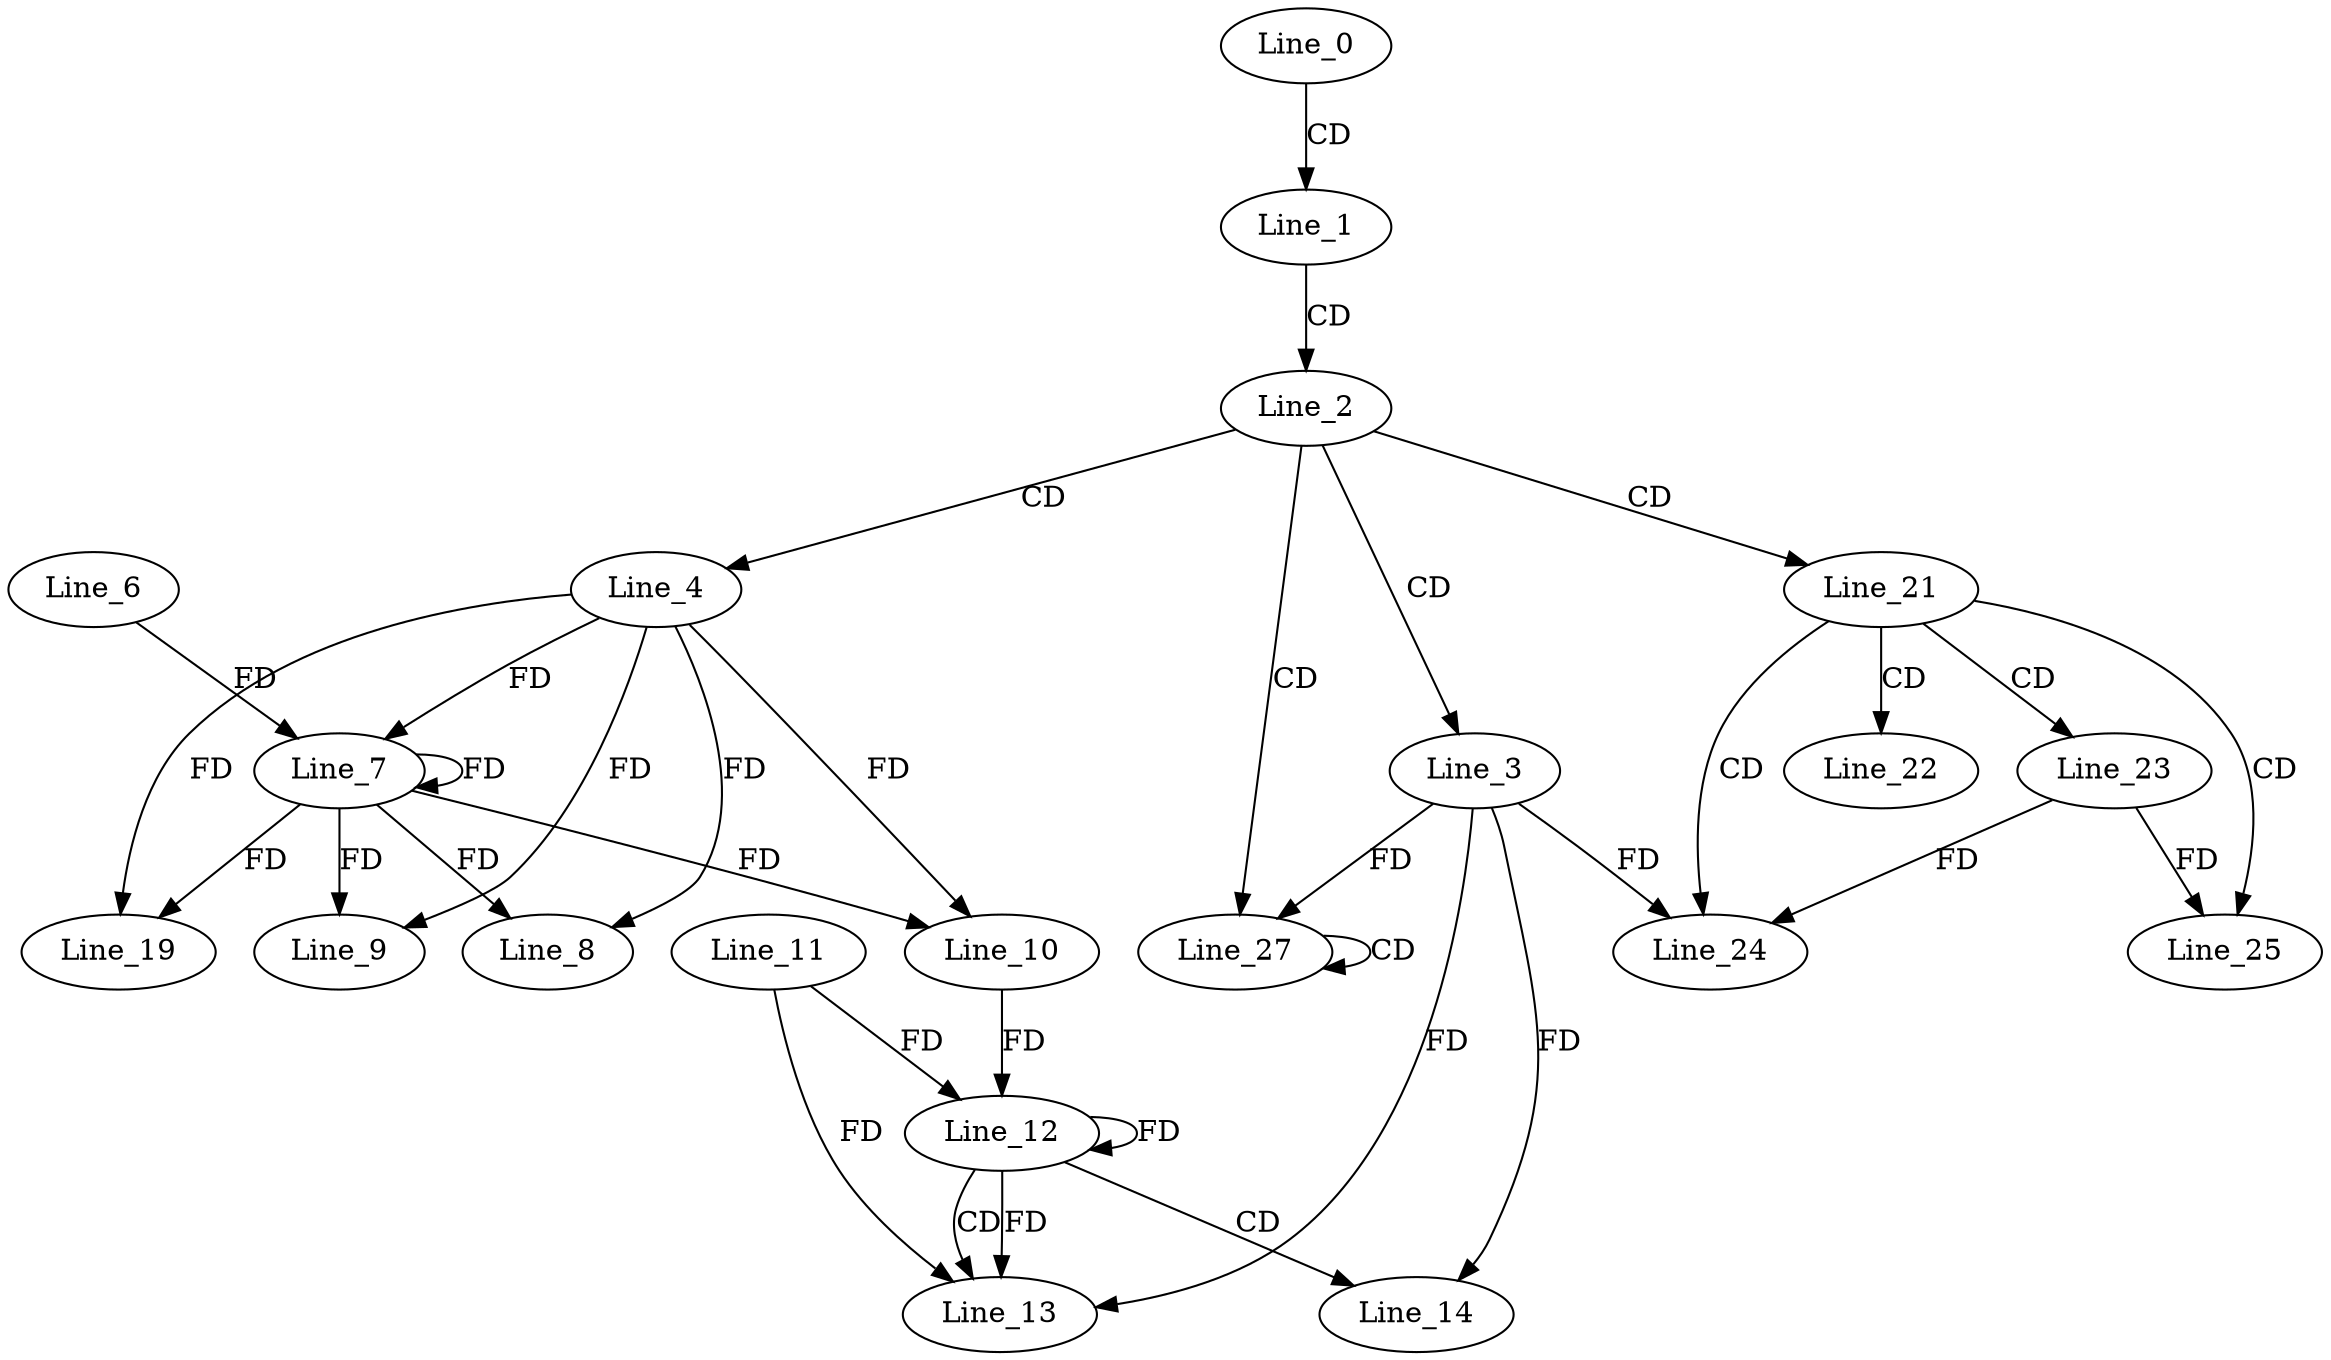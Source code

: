 digraph G {
  Line_0;
  Line_1;
  Line_2;
  Line_3;
  Line_4;
  Line_7;
  Line_6;
  Line_7;
  Line_8;
  Line_9;
  Line_10;
  Line_12;
  Line_11;
  Line_12;
  Line_10;
  Line_12;
  Line_13;
  Line_14;
  Line_19;
  Line_21;
  Line_22;
  Line_23;
  Line_24;
  Line_24;
  Line_25;
  Line_27;
  Line_27;
  Line_0 -> Line_1 [ label="CD" ];
  Line_1 -> Line_2 [ label="CD" ];
  Line_2 -> Line_3 [ label="CD" ];
  Line_2 -> Line_4 [ label="CD" ];
  Line_4 -> Line_7 [ label="FD" ];
  Line_7 -> Line_7 [ label="FD" ];
  Line_6 -> Line_7 [ label="FD" ];
  Line_4 -> Line_8 [ label="FD" ];
  Line_7 -> Line_8 [ label="FD" ];
  Line_4 -> Line_9 [ label="FD" ];
  Line_7 -> Line_9 [ label="FD" ];
  Line_4 -> Line_10 [ label="FD" ];
  Line_7 -> Line_10 [ label="FD" ];
  Line_12 -> Line_12 [ label="FD" ];
  Line_11 -> Line_12 [ label="FD" ];
  Line_10 -> Line_12 [ label="FD" ];
  Line_12 -> Line_13 [ label="CD" ];
  Line_3 -> Line_13 [ label="FD" ];
  Line_12 -> Line_13 [ label="FD" ];
  Line_11 -> Line_13 [ label="FD" ];
  Line_12 -> Line_14 [ label="CD" ];
  Line_3 -> Line_14 [ label="FD" ];
  Line_4 -> Line_19 [ label="FD" ];
  Line_7 -> Line_19 [ label="FD" ];
  Line_2 -> Line_21 [ label="CD" ];
  Line_21 -> Line_22 [ label="CD" ];
  Line_21 -> Line_23 [ label="CD" ];
  Line_21 -> Line_24 [ label="CD" ];
  Line_23 -> Line_24 [ label="FD" ];
  Line_3 -> Line_24 [ label="FD" ];
  Line_21 -> Line_25 [ label="CD" ];
  Line_23 -> Line_25 [ label="FD" ];
  Line_2 -> Line_27 [ label="CD" ];
  Line_27 -> Line_27 [ label="CD" ];
  Line_3 -> Line_27 [ label="FD" ];
}
